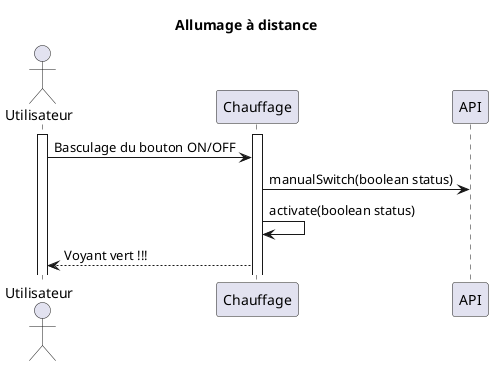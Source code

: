 @startuml

title Allumage à distance

actor Utilisateur

activate Utilisateur
activate Chauffage

Utilisateur -> Chauffage: Basculage du bouton ON/OFF
Chauffage -> API: manualSwitch(boolean status)
Chauffage -> Chauffage: activate(boolean status)

Chauffage --> Utilisateur: Voyant vert !!!

deactivate API

@enduml


